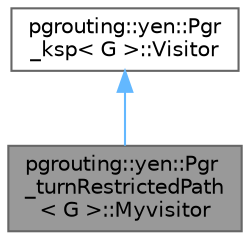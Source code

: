 digraph "pgrouting::yen::Pgr_turnRestrictedPath&lt; G &gt;::Myvisitor"
{
 // LATEX_PDF_SIZE
  bgcolor="transparent";
  edge [fontname=Helvetica,fontsize=10,labelfontname=Helvetica,labelfontsize=10];
  node [fontname=Helvetica,fontsize=10,shape=box,height=0.2,width=0.4];
  Node1 [id="Node000001",label="pgrouting::yen::Pgr\l_turnRestrictedPath\l\< G \>::Myvisitor",height=0.2,width=0.4,color="gray40", fillcolor="grey60", style="filled", fontcolor="black",tooltip=" "];
  Node2 -> Node1 [id="edge1_Node000001_Node000002",dir="back",color="steelblue1",style="solid",tooltip=" "];
  Node2 [id="Node000002",label="pgrouting::yen::Pgr\l_ksp\< G \>::Visitor",height=0.2,width=0.4,color="gray40", fillcolor="white", style="filled",URL="$classpgrouting_1_1yen_1_1Pgr__ksp_1_1Visitor.html",tooltip=" "];
}
